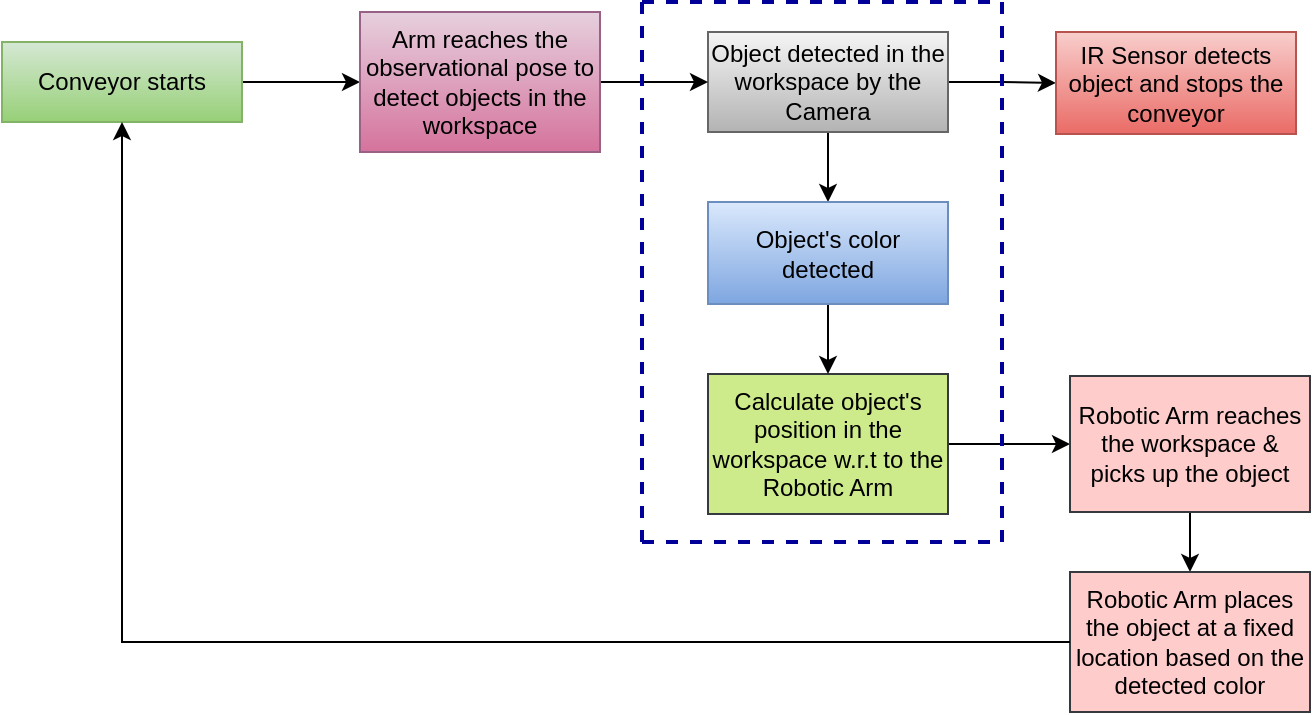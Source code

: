 <mxfile version="24.0.0" type="device">
  <diagram name="Page-1" id="ys0ExuxzLBu0VsqxAxc-">
    <mxGraphModel dx="1143" dy="374" grid="1" gridSize="10" guides="1" tooltips="1" connect="1" arrows="1" fold="1" page="0" pageScale="1" pageWidth="850" pageHeight="1100" math="0" shadow="0">
      <root>
        <mxCell id="0" />
        <mxCell id="1" parent="0" />
        <mxCell id="b3AyvaaCDcfnvMVjKgx7-10" value="" style="edgeStyle=orthogonalEdgeStyle;rounded=0;orthogonalLoop=1;jettySize=auto;html=1;" parent="1" source="b3AyvaaCDcfnvMVjKgx7-1" target="b3AyvaaCDcfnvMVjKgx7-9" edge="1">
          <mxGeometry relative="1" as="geometry" />
        </mxCell>
        <mxCell id="b3AyvaaCDcfnvMVjKgx7-1" value="Conveyor starts " style="rounded=0;whiteSpace=wrap;html=1;fillColor=#d5e8d4;strokeColor=#82b366;gradientColor=#97d077;" parent="1" vertex="1">
          <mxGeometry x="-200" y="40" width="120" height="40" as="geometry" />
        </mxCell>
        <mxCell id="b3AyvaaCDcfnvMVjKgx7-12" value="" style="edgeStyle=orthogonalEdgeStyle;rounded=0;orthogonalLoop=1;jettySize=auto;html=1;" parent="1" source="b3AyvaaCDcfnvMVjKgx7-2" target="b3AyvaaCDcfnvMVjKgx7-6" edge="1">
          <mxGeometry relative="1" as="geometry" />
        </mxCell>
        <mxCell id="fqznEAou6dWFneT0OShK-2" value="" style="edgeStyle=orthogonalEdgeStyle;rounded=0;orthogonalLoop=1;jettySize=auto;html=1;" edge="1" parent="1" source="b3AyvaaCDcfnvMVjKgx7-2" target="b3AyvaaCDcfnvMVjKgx7-3">
          <mxGeometry relative="1" as="geometry" />
        </mxCell>
        <mxCell id="b3AyvaaCDcfnvMVjKgx7-2" value="Object detected in the workspace by the Camera" style="rounded=0;whiteSpace=wrap;html=1;fillColor=#f5f5f5;gradientColor=#b3b3b3;strokeColor=#666666;" parent="1" vertex="1">
          <mxGeometry x="153" y="35" width="120" height="50" as="geometry" />
        </mxCell>
        <mxCell id="b3AyvaaCDcfnvMVjKgx7-3" value="IR Sensor detects object and stops the conveyor" style="rounded=0;whiteSpace=wrap;html=1;fillColor=#f8cecc;gradientColor=#ea6b66;strokeColor=#b85450;" parent="1" vertex="1">
          <mxGeometry x="327" y="35" width="120" height="51" as="geometry" />
        </mxCell>
        <mxCell id="b3AyvaaCDcfnvMVjKgx7-18" value="" style="edgeStyle=orthogonalEdgeStyle;rounded=0;orthogonalLoop=1;jettySize=auto;html=1;" parent="1" source="b3AyvaaCDcfnvMVjKgx7-4" target="b3AyvaaCDcfnvMVjKgx7-5" edge="1">
          <mxGeometry relative="1" as="geometry" />
        </mxCell>
        <mxCell id="b3AyvaaCDcfnvMVjKgx7-4" value="Calculate object&#39;s position in the workspace w.r.t to the Robotic Arm" style="rounded=0;whiteSpace=wrap;html=1;fillColor=#cdeb8b;strokeColor=#36393d;" parent="1" vertex="1">
          <mxGeometry x="153" y="206" width="120" height="70" as="geometry" />
        </mxCell>
        <mxCell id="b3AyvaaCDcfnvMVjKgx7-19" value="" style="edgeStyle=orthogonalEdgeStyle;rounded=0;orthogonalLoop=1;jettySize=auto;html=1;" parent="1" source="b3AyvaaCDcfnvMVjKgx7-5" target="b3AyvaaCDcfnvMVjKgx7-7" edge="1">
          <mxGeometry relative="1" as="geometry" />
        </mxCell>
        <mxCell id="b3AyvaaCDcfnvMVjKgx7-5" value="Robotic Arm reaches the workspace &amp;amp; picks up the object" style="rounded=0;whiteSpace=wrap;html=1;fillColor=#ffcccc;strokeColor=#36393d;" parent="1" vertex="1">
          <mxGeometry x="334" y="207" width="120" height="68" as="geometry" />
        </mxCell>
        <mxCell id="fqznEAou6dWFneT0OShK-1" value="" style="edgeStyle=orthogonalEdgeStyle;rounded=0;orthogonalLoop=1;jettySize=auto;html=1;" edge="1" parent="1" source="b3AyvaaCDcfnvMVjKgx7-6" target="b3AyvaaCDcfnvMVjKgx7-4">
          <mxGeometry relative="1" as="geometry" />
        </mxCell>
        <mxCell id="b3AyvaaCDcfnvMVjKgx7-6" value="Object&#39;s color detected " style="rounded=0;whiteSpace=wrap;html=1;fillColor=#dae8fc;gradientColor=#7ea6e0;strokeColor=#6c8ebf;" parent="1" vertex="1">
          <mxGeometry x="153" y="120" width="120" height="51" as="geometry" />
        </mxCell>
        <mxCell id="b3AyvaaCDcfnvMVjKgx7-7" value="Robotic Arm places the object at a fixed location based on the detected color" style="rounded=0;whiteSpace=wrap;html=1;fillColor=#ffcccc;strokeColor=#36393d;" parent="1" vertex="1">
          <mxGeometry x="334" y="305" width="120" height="70" as="geometry" />
        </mxCell>
        <mxCell id="b3AyvaaCDcfnvMVjKgx7-11" value="" style="edgeStyle=orthogonalEdgeStyle;rounded=0;orthogonalLoop=1;jettySize=auto;html=1;" parent="1" source="b3AyvaaCDcfnvMVjKgx7-9" target="b3AyvaaCDcfnvMVjKgx7-2" edge="1">
          <mxGeometry relative="1" as="geometry" />
        </mxCell>
        <mxCell id="b3AyvaaCDcfnvMVjKgx7-9" value="Arm reaches the observational pose to detect objects in the workspace" style="rounded=0;whiteSpace=wrap;html=1;fillColor=#e6d0de;gradientColor=#d5739d;strokeColor=#996185;" parent="1" vertex="1">
          <mxGeometry x="-21" y="25" width="120" height="70" as="geometry" />
        </mxCell>
        <mxCell id="b3AyvaaCDcfnvMVjKgx7-21" value="" style="endArrow=classic;html=1;rounded=0;entryX=0.5;entryY=1;entryDx=0;entryDy=0;exitX=0;exitY=0.5;exitDx=0;exitDy=0;" parent="1" source="b3AyvaaCDcfnvMVjKgx7-7" target="b3AyvaaCDcfnvMVjKgx7-1" edge="1">
          <mxGeometry width="50" height="50" relative="1" as="geometry">
            <mxPoint x="153" y="340" as="sourcePoint" />
            <mxPoint x="80" y="180" as="targetPoint" />
            <Array as="points">
              <mxPoint x="-140" y="340" />
            </Array>
          </mxGeometry>
        </mxCell>
        <mxCell id="fqznEAou6dWFneT0OShK-4" value="" style="endArrow=none;dashed=1;html=1;rounded=1;curved=0;strokeWidth=2;strokeColor=#000099;" edge="1" parent="1">
          <mxGeometry width="50" height="50" relative="1" as="geometry">
            <mxPoint x="120" y="20" as="sourcePoint" />
            <mxPoint x="120" y="290" as="targetPoint" />
          </mxGeometry>
        </mxCell>
        <mxCell id="fqznEAou6dWFneT0OShK-5" value="" style="endArrow=none;dashed=1;html=1;rounded=1;curved=0;strokeWidth=2;strokeColor=#000099;" edge="1" parent="1">
          <mxGeometry width="50" height="50" relative="1" as="geometry">
            <mxPoint x="300" y="20" as="sourcePoint" />
            <mxPoint x="300" y="290" as="targetPoint" />
          </mxGeometry>
        </mxCell>
        <mxCell id="fqznEAou6dWFneT0OShK-6" value="" style="endArrow=none;dashed=1;html=1;rounded=1;curved=0;strokeWidth=2;strokeColor=#000099;" edge="1" parent="1">
          <mxGeometry width="50" height="50" relative="1" as="geometry">
            <mxPoint x="120" y="290" as="sourcePoint" />
            <mxPoint x="300" y="290" as="targetPoint" />
          </mxGeometry>
        </mxCell>
        <mxCell id="fqznEAou6dWFneT0OShK-7" value="" style="endArrow=none;dashed=1;html=1;rounded=1;curved=0;strokeWidth=2;strokeColor=#000099;" edge="1" parent="1">
          <mxGeometry width="50" height="50" relative="1" as="geometry">
            <mxPoint x="120" y="20" as="sourcePoint" />
            <mxPoint x="300" y="20" as="targetPoint" />
          </mxGeometry>
        </mxCell>
      </root>
    </mxGraphModel>
  </diagram>
</mxfile>
